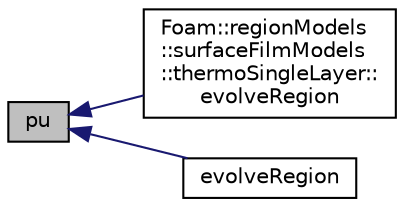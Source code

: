 digraph "pu"
{
  bgcolor="transparent";
  edge [fontname="Helvetica",fontsize="10",labelfontname="Helvetica",labelfontsize="10"];
  node [fontname="Helvetica",fontsize="10",shape=record];
  rankdir="LR";
  Node548 [label="pu",height=0.2,width=0.4,color="black", fillcolor="grey75", style="filled", fontcolor="black"];
  Node548 -> Node549 [dir="back",color="midnightblue",fontsize="10",style="solid",fontname="Helvetica"];
  Node549 [label="Foam::regionModels\l::surfaceFilmModels\l::thermoSingleLayer::\levolveRegion",height=0.2,width=0.4,color="black",URL="$a30265.html#afde8f52457f90e83a4eaf49755c19ec9",tooltip="Evolve the film equations. "];
  Node548 -> Node550 [dir="back",color="midnightblue",fontsize="10",style="solid",fontname="Helvetica"];
  Node550 [label="evolveRegion",height=0.2,width=0.4,color="black",URL="$a30117.html#afde8f52457f90e83a4eaf49755c19ec9",tooltip="Evolve the film equations. "];
}
